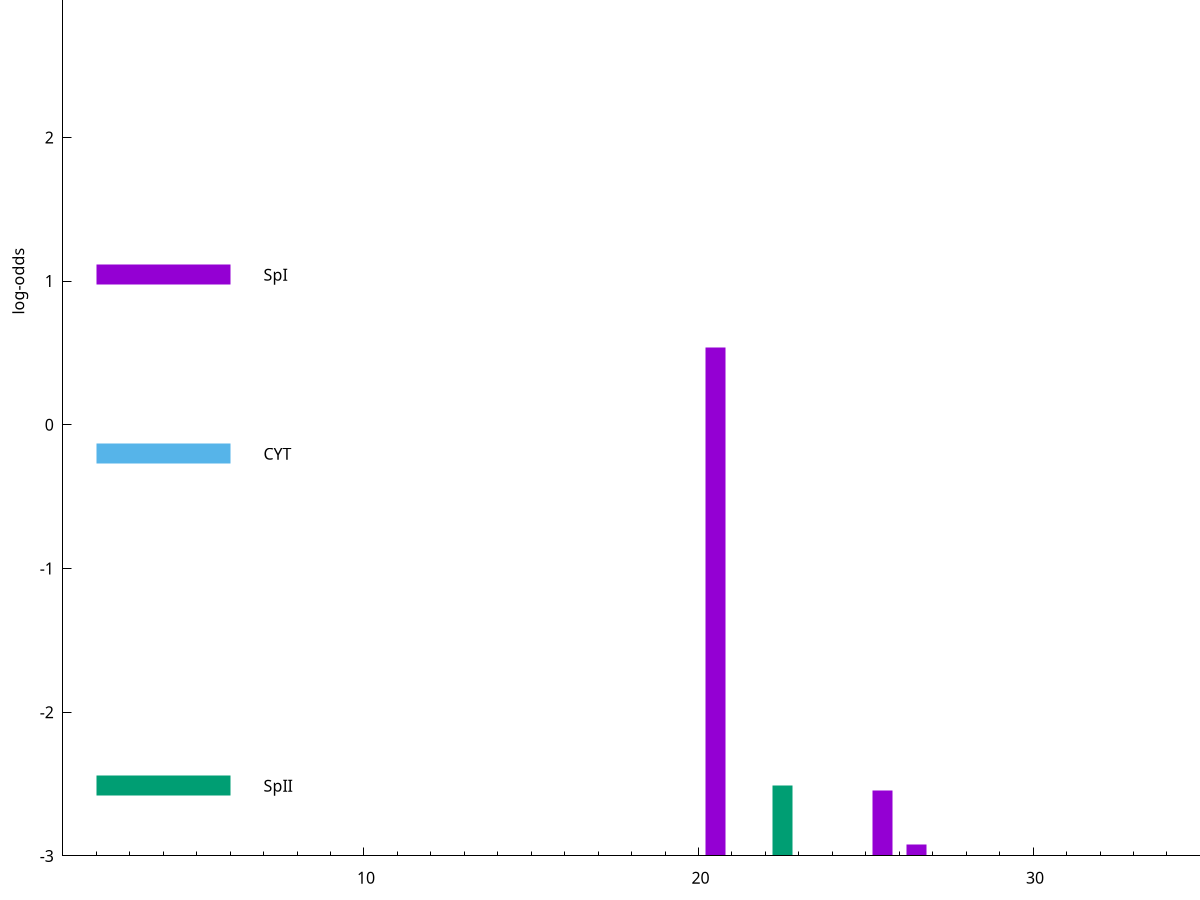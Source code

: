 set title "LipoP predictions for SRR3996252.gff"
set size 2., 1.4
set xrange [1:70] 
set mxtics 10
set yrange [-3:5]
set y2range [0:8]
set ylabel "log-odds"
set term postscript eps color solid "Helvetica" 30
set output "SRR3996252.gff20.eps"
set arrow from 2,3.5253 to 6,3.5253 nohead lt 4 lw 20
set label "TMH" at 7,3.5253
set arrow from 2,1.04423 to 6,1.04423 nohead lt 1 lw 20
set label "SpI" at 7,1.04423
set arrow from 2,-0.200913 to 6,-0.200913 nohead lt 3 lw 20
set label "CYT" at 7,-0.200913
set arrow from 2,-2.51234 to 6,-2.51234 nohead lt 2 lw 20
set label "SpII" at 7,-2.51234
set arrow from 2,3.5253 to 6,3.5253 nohead lt 4 lw 20
set label "TMH" at 7,3.5253
# NOTE: The scores below are the log-odds scores with the threshold
# NOTE: subtracted (a hack to make gnuplot make the histogram all
# NOTE: look nice).
plot "-" axes x1y2 title "" with impulses lt 2 lw 20, "-" axes x1y2 title "" with impulses lt 1 lw 20
22.500000 0.487660
e
20.500000 3.536124
25.500000 0.457190
26.500000 0.078680
e
exit
